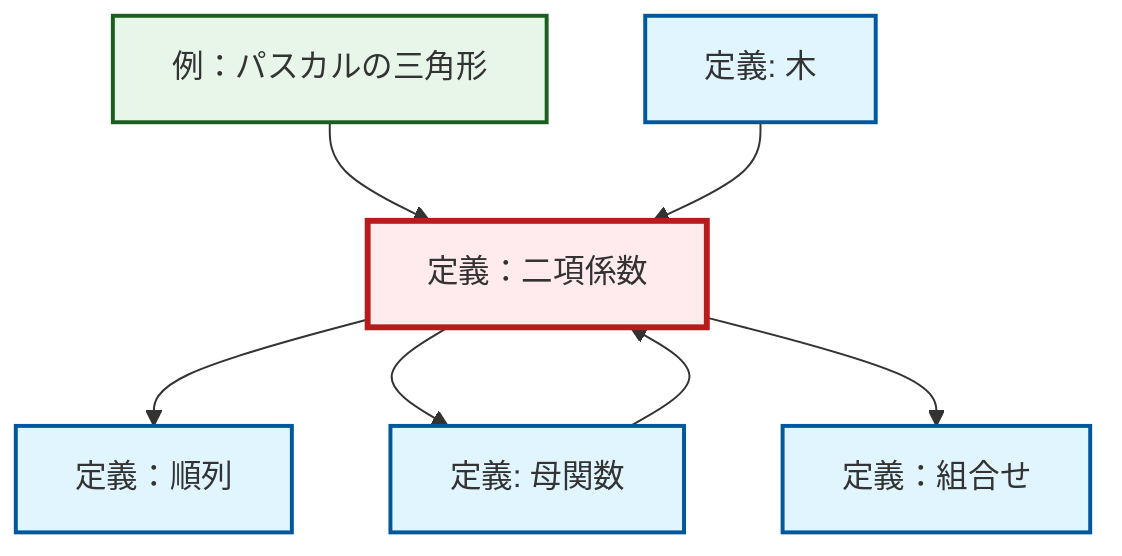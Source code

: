 graph TD
    classDef definition fill:#e1f5fe,stroke:#01579b,stroke-width:2px
    classDef theorem fill:#f3e5f5,stroke:#4a148c,stroke-width:2px
    classDef axiom fill:#fff3e0,stroke:#e65100,stroke-width:2px
    classDef example fill:#e8f5e9,stroke:#1b5e20,stroke-width:2px
    classDef current fill:#ffebee,stroke:#b71c1c,stroke-width:3px
    ex-pascals-triangle["例：パスカルの三角形"]:::example
    def-binomial-coefficient["定義：二項係数"]:::definition
    def-permutation["定義：順列"]:::definition
    def-generating-function["定義: 母関数"]:::definition
    def-combination["定義：組合せ"]:::definition
    def-tree["定義: 木"]:::definition
    def-generating-function --> def-binomial-coefficient
    def-binomial-coefficient --> def-permutation
    def-binomial-coefficient --> def-generating-function
    def-binomial-coefficient --> def-combination
    ex-pascals-triangle --> def-binomial-coefficient
    def-tree --> def-binomial-coefficient
    class def-binomial-coefficient current